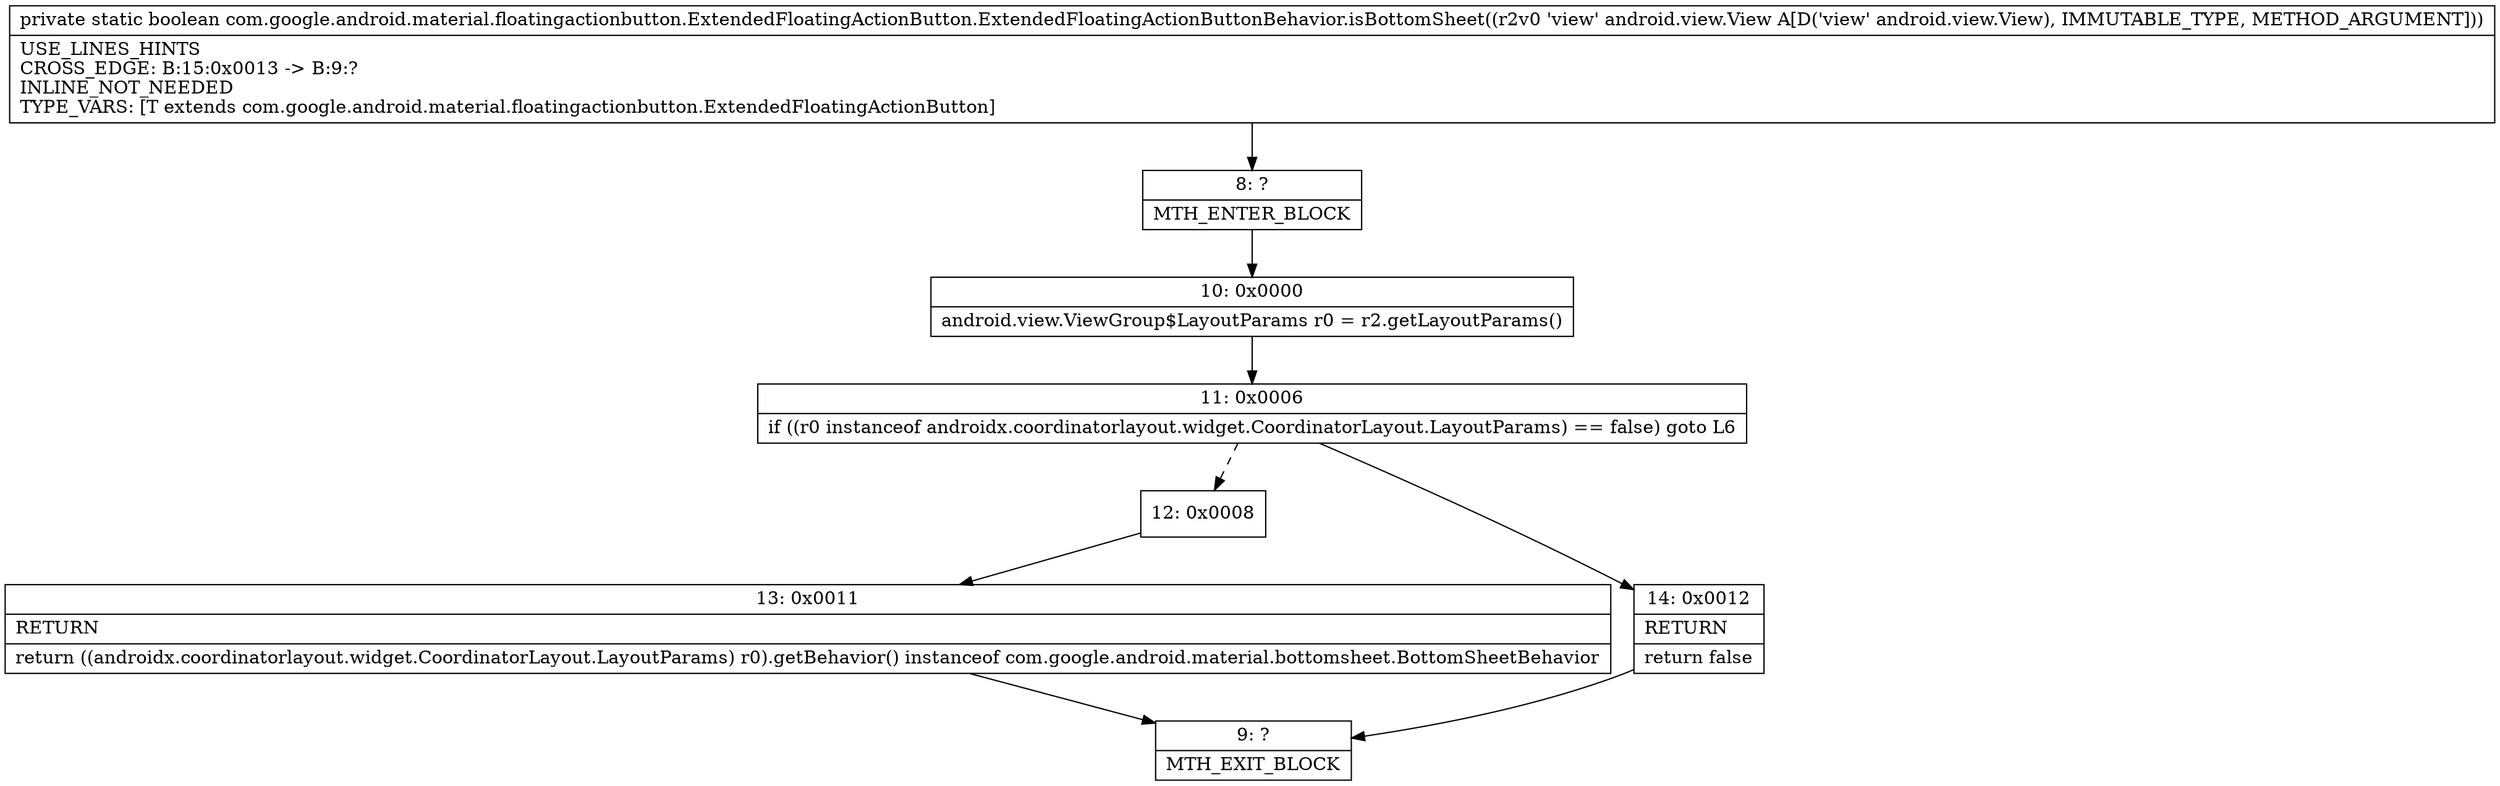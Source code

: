 digraph "CFG forcom.google.android.material.floatingactionbutton.ExtendedFloatingActionButton.ExtendedFloatingActionButtonBehavior.isBottomSheet(Landroid\/view\/View;)Z" {
Node_8 [shape=record,label="{8\:\ ?|MTH_ENTER_BLOCK\l}"];
Node_10 [shape=record,label="{10\:\ 0x0000|android.view.ViewGroup$LayoutParams r0 = r2.getLayoutParams()\l}"];
Node_11 [shape=record,label="{11\:\ 0x0006|if ((r0 instanceof androidx.coordinatorlayout.widget.CoordinatorLayout.LayoutParams) == false) goto L6\l}"];
Node_12 [shape=record,label="{12\:\ 0x0008}"];
Node_13 [shape=record,label="{13\:\ 0x0011|RETURN\l|return ((androidx.coordinatorlayout.widget.CoordinatorLayout.LayoutParams) r0).getBehavior() instanceof com.google.android.material.bottomsheet.BottomSheetBehavior\l}"];
Node_9 [shape=record,label="{9\:\ ?|MTH_EXIT_BLOCK\l}"];
Node_14 [shape=record,label="{14\:\ 0x0012|RETURN\l|return false\l}"];
MethodNode[shape=record,label="{private static boolean com.google.android.material.floatingactionbutton.ExtendedFloatingActionButton.ExtendedFloatingActionButtonBehavior.isBottomSheet((r2v0 'view' android.view.View A[D('view' android.view.View), IMMUTABLE_TYPE, METHOD_ARGUMENT]))  | USE_LINES_HINTS\lCROSS_EDGE: B:15:0x0013 \-\> B:9:?\lINLINE_NOT_NEEDED\lTYPE_VARS: [T extends com.google.android.material.floatingactionbutton.ExtendedFloatingActionButton]\l}"];
MethodNode -> Node_8;Node_8 -> Node_10;
Node_10 -> Node_11;
Node_11 -> Node_12[style=dashed];
Node_11 -> Node_14;
Node_12 -> Node_13;
Node_13 -> Node_9;
Node_14 -> Node_9;
}

